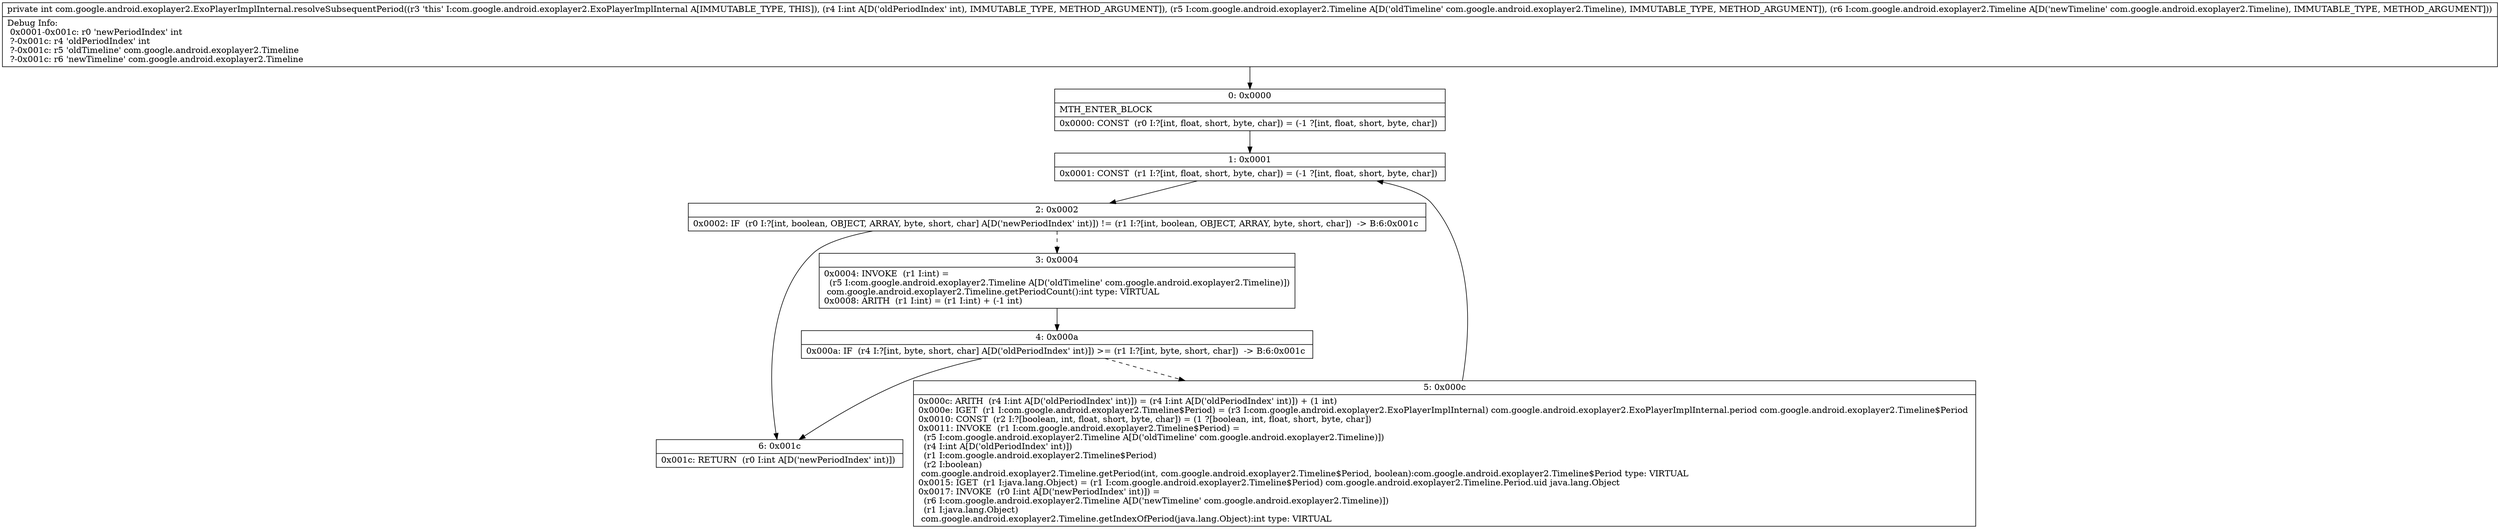 digraph "CFG forcom.google.android.exoplayer2.ExoPlayerImplInternal.resolveSubsequentPeriod(ILcom\/google\/android\/exoplayer2\/Timeline;Lcom\/google\/android\/exoplayer2\/Timeline;)I" {
Node_0 [shape=record,label="{0\:\ 0x0000|MTH_ENTER_BLOCK\l|0x0000: CONST  (r0 I:?[int, float, short, byte, char]) = (\-1 ?[int, float, short, byte, char]) \l}"];
Node_1 [shape=record,label="{1\:\ 0x0001|0x0001: CONST  (r1 I:?[int, float, short, byte, char]) = (\-1 ?[int, float, short, byte, char]) \l}"];
Node_2 [shape=record,label="{2\:\ 0x0002|0x0002: IF  (r0 I:?[int, boolean, OBJECT, ARRAY, byte, short, char] A[D('newPeriodIndex' int)]) != (r1 I:?[int, boolean, OBJECT, ARRAY, byte, short, char])  \-\> B:6:0x001c \l}"];
Node_3 [shape=record,label="{3\:\ 0x0004|0x0004: INVOKE  (r1 I:int) = \l  (r5 I:com.google.android.exoplayer2.Timeline A[D('oldTimeline' com.google.android.exoplayer2.Timeline)])\l com.google.android.exoplayer2.Timeline.getPeriodCount():int type: VIRTUAL \l0x0008: ARITH  (r1 I:int) = (r1 I:int) + (\-1 int) \l}"];
Node_4 [shape=record,label="{4\:\ 0x000a|0x000a: IF  (r4 I:?[int, byte, short, char] A[D('oldPeriodIndex' int)]) \>= (r1 I:?[int, byte, short, char])  \-\> B:6:0x001c \l}"];
Node_5 [shape=record,label="{5\:\ 0x000c|0x000c: ARITH  (r4 I:int A[D('oldPeriodIndex' int)]) = (r4 I:int A[D('oldPeriodIndex' int)]) + (1 int) \l0x000e: IGET  (r1 I:com.google.android.exoplayer2.Timeline$Period) = (r3 I:com.google.android.exoplayer2.ExoPlayerImplInternal) com.google.android.exoplayer2.ExoPlayerImplInternal.period com.google.android.exoplayer2.Timeline$Period \l0x0010: CONST  (r2 I:?[boolean, int, float, short, byte, char]) = (1 ?[boolean, int, float, short, byte, char]) \l0x0011: INVOKE  (r1 I:com.google.android.exoplayer2.Timeline$Period) = \l  (r5 I:com.google.android.exoplayer2.Timeline A[D('oldTimeline' com.google.android.exoplayer2.Timeline)])\l  (r4 I:int A[D('oldPeriodIndex' int)])\l  (r1 I:com.google.android.exoplayer2.Timeline$Period)\l  (r2 I:boolean)\l com.google.android.exoplayer2.Timeline.getPeriod(int, com.google.android.exoplayer2.Timeline$Period, boolean):com.google.android.exoplayer2.Timeline$Period type: VIRTUAL \l0x0015: IGET  (r1 I:java.lang.Object) = (r1 I:com.google.android.exoplayer2.Timeline$Period) com.google.android.exoplayer2.Timeline.Period.uid java.lang.Object \l0x0017: INVOKE  (r0 I:int A[D('newPeriodIndex' int)]) = \l  (r6 I:com.google.android.exoplayer2.Timeline A[D('newTimeline' com.google.android.exoplayer2.Timeline)])\l  (r1 I:java.lang.Object)\l com.google.android.exoplayer2.Timeline.getIndexOfPeriod(java.lang.Object):int type: VIRTUAL \l}"];
Node_6 [shape=record,label="{6\:\ 0x001c|0x001c: RETURN  (r0 I:int A[D('newPeriodIndex' int)]) \l}"];
MethodNode[shape=record,label="{private int com.google.android.exoplayer2.ExoPlayerImplInternal.resolveSubsequentPeriod((r3 'this' I:com.google.android.exoplayer2.ExoPlayerImplInternal A[IMMUTABLE_TYPE, THIS]), (r4 I:int A[D('oldPeriodIndex' int), IMMUTABLE_TYPE, METHOD_ARGUMENT]), (r5 I:com.google.android.exoplayer2.Timeline A[D('oldTimeline' com.google.android.exoplayer2.Timeline), IMMUTABLE_TYPE, METHOD_ARGUMENT]), (r6 I:com.google.android.exoplayer2.Timeline A[D('newTimeline' com.google.android.exoplayer2.Timeline), IMMUTABLE_TYPE, METHOD_ARGUMENT]))  | Debug Info:\l  0x0001\-0x001c: r0 'newPeriodIndex' int\l  ?\-0x001c: r4 'oldPeriodIndex' int\l  ?\-0x001c: r5 'oldTimeline' com.google.android.exoplayer2.Timeline\l  ?\-0x001c: r6 'newTimeline' com.google.android.exoplayer2.Timeline\l}"];
MethodNode -> Node_0;
Node_0 -> Node_1;
Node_1 -> Node_2;
Node_2 -> Node_3[style=dashed];
Node_2 -> Node_6;
Node_3 -> Node_4;
Node_4 -> Node_5[style=dashed];
Node_4 -> Node_6;
Node_5 -> Node_1;
}


